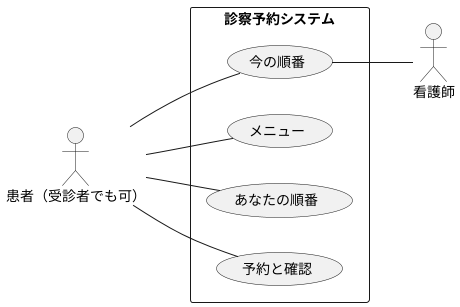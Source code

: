 @startuml 演習2-2
    left to right direction
    actor "患者（受診者でも可）" as k
    actor 看護師
    
    rectangle 診察予約システム {
        usecase メニュー
        usecase 今の順番
        usecase あなたの順番
        usecase 予約と確認
        
    }
    k -- メニュー
    k -- 予約と確認
    k -- あなたの順番
    k -- 今の順番
    
    看護師 -up- 今の順番
@enduml